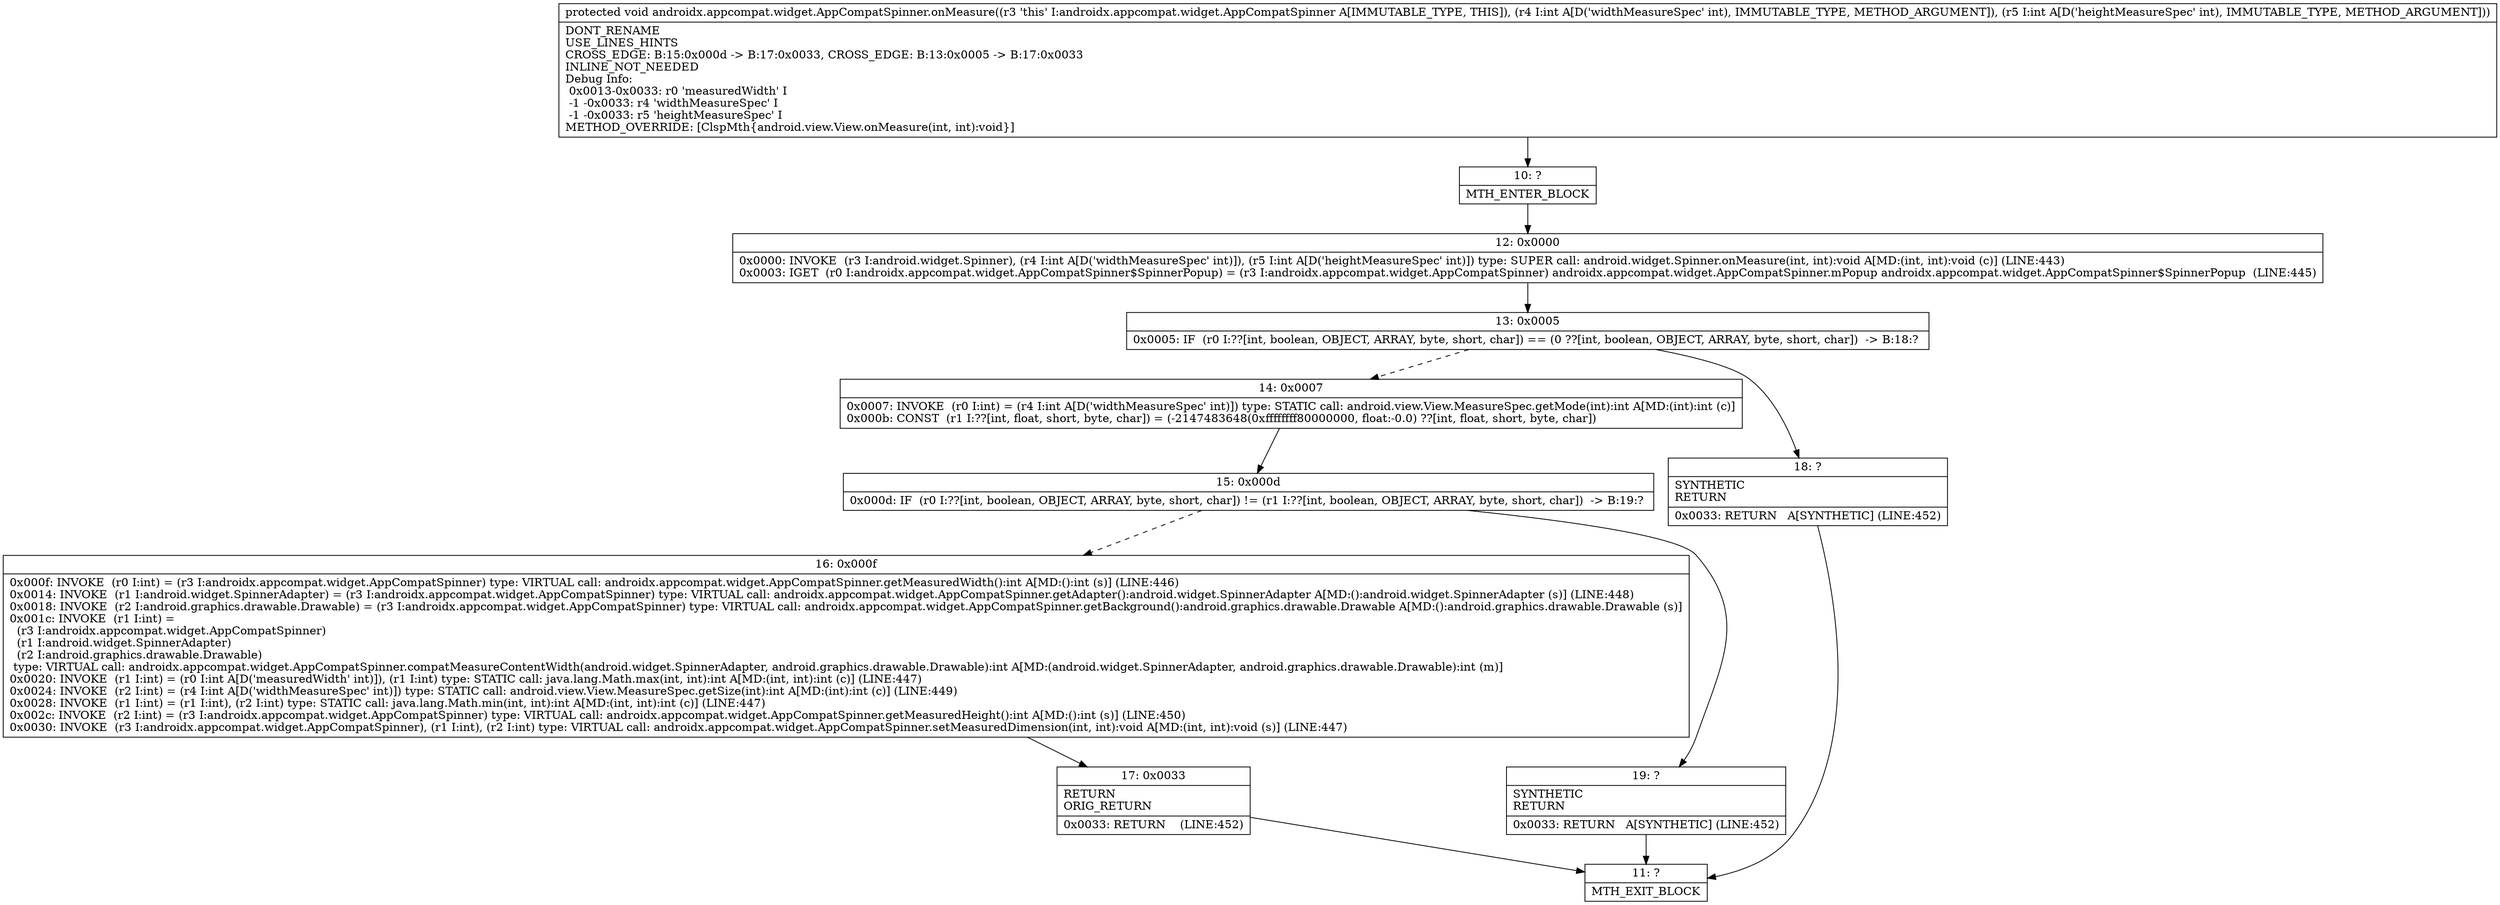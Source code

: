 digraph "CFG forandroidx.appcompat.widget.AppCompatSpinner.onMeasure(II)V" {
Node_10 [shape=record,label="{10\:\ ?|MTH_ENTER_BLOCK\l}"];
Node_12 [shape=record,label="{12\:\ 0x0000|0x0000: INVOKE  (r3 I:android.widget.Spinner), (r4 I:int A[D('widthMeasureSpec' int)]), (r5 I:int A[D('heightMeasureSpec' int)]) type: SUPER call: android.widget.Spinner.onMeasure(int, int):void A[MD:(int, int):void (c)] (LINE:443)\l0x0003: IGET  (r0 I:androidx.appcompat.widget.AppCompatSpinner$SpinnerPopup) = (r3 I:androidx.appcompat.widget.AppCompatSpinner) androidx.appcompat.widget.AppCompatSpinner.mPopup androidx.appcompat.widget.AppCompatSpinner$SpinnerPopup  (LINE:445)\l}"];
Node_13 [shape=record,label="{13\:\ 0x0005|0x0005: IF  (r0 I:??[int, boolean, OBJECT, ARRAY, byte, short, char]) == (0 ??[int, boolean, OBJECT, ARRAY, byte, short, char])  \-\> B:18:? \l}"];
Node_14 [shape=record,label="{14\:\ 0x0007|0x0007: INVOKE  (r0 I:int) = (r4 I:int A[D('widthMeasureSpec' int)]) type: STATIC call: android.view.View.MeasureSpec.getMode(int):int A[MD:(int):int (c)]\l0x000b: CONST  (r1 I:??[int, float, short, byte, char]) = (\-2147483648(0xffffffff80000000, float:\-0.0) ??[int, float, short, byte, char]) \l}"];
Node_15 [shape=record,label="{15\:\ 0x000d|0x000d: IF  (r0 I:??[int, boolean, OBJECT, ARRAY, byte, short, char]) != (r1 I:??[int, boolean, OBJECT, ARRAY, byte, short, char])  \-\> B:19:? \l}"];
Node_16 [shape=record,label="{16\:\ 0x000f|0x000f: INVOKE  (r0 I:int) = (r3 I:androidx.appcompat.widget.AppCompatSpinner) type: VIRTUAL call: androidx.appcompat.widget.AppCompatSpinner.getMeasuredWidth():int A[MD:():int (s)] (LINE:446)\l0x0014: INVOKE  (r1 I:android.widget.SpinnerAdapter) = (r3 I:androidx.appcompat.widget.AppCompatSpinner) type: VIRTUAL call: androidx.appcompat.widget.AppCompatSpinner.getAdapter():android.widget.SpinnerAdapter A[MD:():android.widget.SpinnerAdapter (s)] (LINE:448)\l0x0018: INVOKE  (r2 I:android.graphics.drawable.Drawable) = (r3 I:androidx.appcompat.widget.AppCompatSpinner) type: VIRTUAL call: androidx.appcompat.widget.AppCompatSpinner.getBackground():android.graphics.drawable.Drawable A[MD:():android.graphics.drawable.Drawable (s)]\l0x001c: INVOKE  (r1 I:int) = \l  (r3 I:androidx.appcompat.widget.AppCompatSpinner)\l  (r1 I:android.widget.SpinnerAdapter)\l  (r2 I:android.graphics.drawable.Drawable)\l type: VIRTUAL call: androidx.appcompat.widget.AppCompatSpinner.compatMeasureContentWidth(android.widget.SpinnerAdapter, android.graphics.drawable.Drawable):int A[MD:(android.widget.SpinnerAdapter, android.graphics.drawable.Drawable):int (m)]\l0x0020: INVOKE  (r1 I:int) = (r0 I:int A[D('measuredWidth' int)]), (r1 I:int) type: STATIC call: java.lang.Math.max(int, int):int A[MD:(int, int):int (c)] (LINE:447)\l0x0024: INVOKE  (r2 I:int) = (r4 I:int A[D('widthMeasureSpec' int)]) type: STATIC call: android.view.View.MeasureSpec.getSize(int):int A[MD:(int):int (c)] (LINE:449)\l0x0028: INVOKE  (r1 I:int) = (r1 I:int), (r2 I:int) type: STATIC call: java.lang.Math.min(int, int):int A[MD:(int, int):int (c)] (LINE:447)\l0x002c: INVOKE  (r2 I:int) = (r3 I:androidx.appcompat.widget.AppCompatSpinner) type: VIRTUAL call: androidx.appcompat.widget.AppCompatSpinner.getMeasuredHeight():int A[MD:():int (s)] (LINE:450)\l0x0030: INVOKE  (r3 I:androidx.appcompat.widget.AppCompatSpinner), (r1 I:int), (r2 I:int) type: VIRTUAL call: androidx.appcompat.widget.AppCompatSpinner.setMeasuredDimension(int, int):void A[MD:(int, int):void (s)] (LINE:447)\l}"];
Node_17 [shape=record,label="{17\:\ 0x0033|RETURN\lORIG_RETURN\l|0x0033: RETURN    (LINE:452)\l}"];
Node_11 [shape=record,label="{11\:\ ?|MTH_EXIT_BLOCK\l}"];
Node_19 [shape=record,label="{19\:\ ?|SYNTHETIC\lRETURN\l|0x0033: RETURN   A[SYNTHETIC] (LINE:452)\l}"];
Node_18 [shape=record,label="{18\:\ ?|SYNTHETIC\lRETURN\l|0x0033: RETURN   A[SYNTHETIC] (LINE:452)\l}"];
MethodNode[shape=record,label="{protected void androidx.appcompat.widget.AppCompatSpinner.onMeasure((r3 'this' I:androidx.appcompat.widget.AppCompatSpinner A[IMMUTABLE_TYPE, THIS]), (r4 I:int A[D('widthMeasureSpec' int), IMMUTABLE_TYPE, METHOD_ARGUMENT]), (r5 I:int A[D('heightMeasureSpec' int), IMMUTABLE_TYPE, METHOD_ARGUMENT]))  | DONT_RENAME\lUSE_LINES_HINTS\lCROSS_EDGE: B:15:0x000d \-\> B:17:0x0033, CROSS_EDGE: B:13:0x0005 \-\> B:17:0x0033\lINLINE_NOT_NEEDED\lDebug Info:\l  0x0013\-0x0033: r0 'measuredWidth' I\l  \-1 \-0x0033: r4 'widthMeasureSpec' I\l  \-1 \-0x0033: r5 'heightMeasureSpec' I\lMETHOD_OVERRIDE: [ClspMth\{android.view.View.onMeasure(int, int):void\}]\l}"];
MethodNode -> Node_10;Node_10 -> Node_12;
Node_12 -> Node_13;
Node_13 -> Node_14[style=dashed];
Node_13 -> Node_18;
Node_14 -> Node_15;
Node_15 -> Node_16[style=dashed];
Node_15 -> Node_19;
Node_16 -> Node_17;
Node_17 -> Node_11;
Node_19 -> Node_11;
Node_18 -> Node_11;
}

